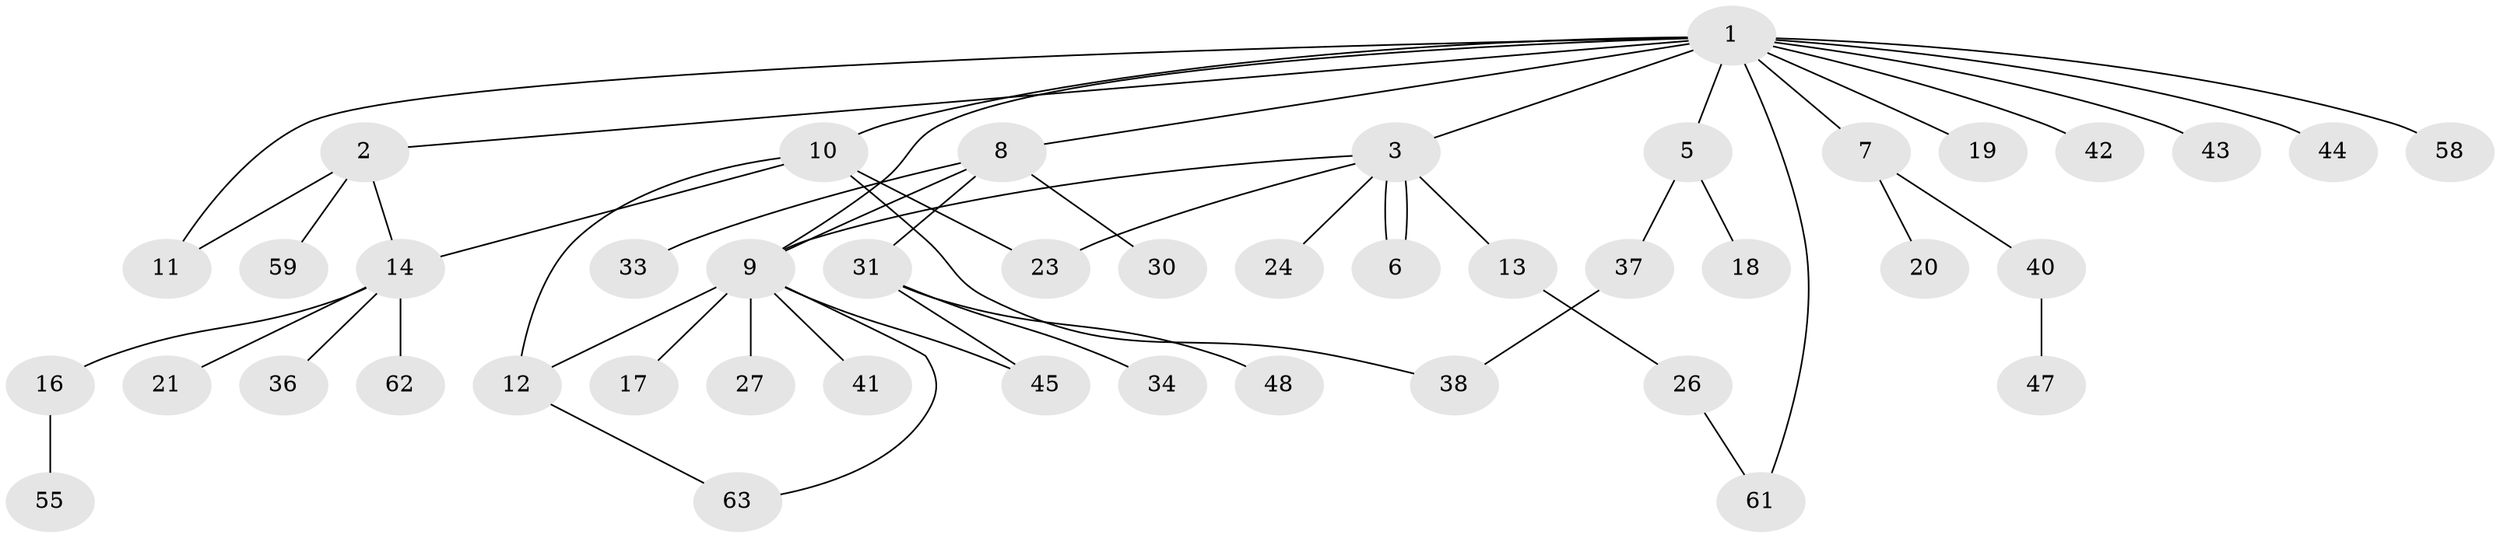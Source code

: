// Generated by graph-tools (version 1.1) at 2025/51/02/27/25 19:51:58]
// undirected, 44 vertices, 54 edges
graph export_dot {
graph [start="1"]
  node [color=gray90,style=filled];
  1 [super="+15"];
  2 [super="+50"];
  3 [super="+4"];
  5;
  6 [super="+60"];
  7 [super="+56"];
  8 [super="+52"];
  9 [super="+25"];
  10 [super="+39"];
  11;
  12 [super="+49"];
  13;
  14 [super="+22"];
  16 [super="+46"];
  17;
  18;
  19;
  20 [super="+29"];
  21 [super="+28"];
  23 [super="+32"];
  24;
  26 [super="+53"];
  27;
  30;
  31 [super="+35"];
  33;
  34;
  36;
  37 [super="+57"];
  38 [super="+54"];
  40;
  41;
  42;
  43;
  44;
  45 [super="+51"];
  47;
  48;
  55;
  58;
  59;
  61;
  62;
  63;
  1 -- 2;
  1 -- 3;
  1 -- 5;
  1 -- 7;
  1 -- 8;
  1 -- 9;
  1 -- 10;
  1 -- 11;
  1 -- 19;
  1 -- 42;
  1 -- 43;
  1 -- 44;
  1 -- 58;
  1 -- 61;
  2 -- 11;
  2 -- 14;
  2 -- 59;
  3 -- 6;
  3 -- 6;
  3 -- 9;
  3 -- 23;
  3 -- 24;
  3 -- 13;
  5 -- 18;
  5 -- 37;
  7 -- 20;
  7 -- 40;
  8 -- 9;
  8 -- 30;
  8 -- 31;
  8 -- 33;
  9 -- 12;
  9 -- 17;
  9 -- 27;
  9 -- 41;
  9 -- 63;
  9 -- 45;
  10 -- 12;
  10 -- 23;
  10 -- 38;
  10 -- 14;
  12 -- 63;
  13 -- 26;
  14 -- 16;
  14 -- 21;
  14 -- 36;
  14 -- 62;
  16 -- 55;
  26 -- 61;
  31 -- 34;
  31 -- 48;
  31 -- 45;
  37 -- 38;
  40 -- 47;
}
